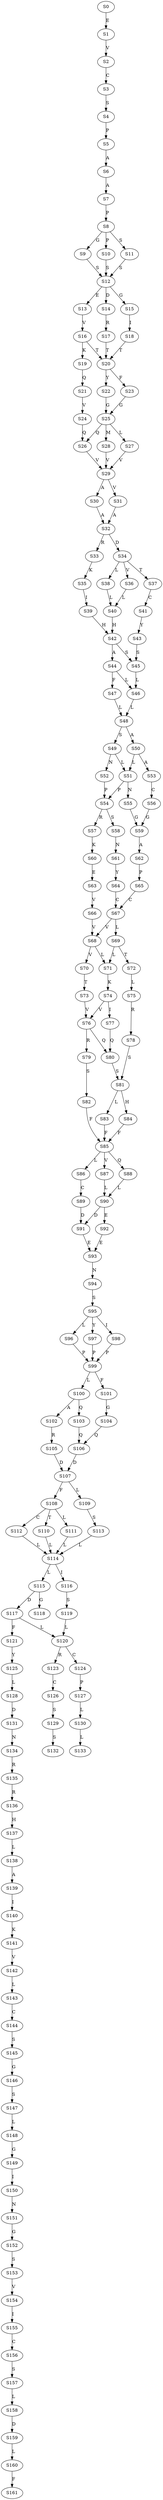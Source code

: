 strict digraph  {
	S0 -> S1 [ label = E ];
	S1 -> S2 [ label = V ];
	S2 -> S3 [ label = C ];
	S3 -> S4 [ label = S ];
	S4 -> S5 [ label = P ];
	S5 -> S6 [ label = A ];
	S6 -> S7 [ label = A ];
	S7 -> S8 [ label = P ];
	S8 -> S9 [ label = G ];
	S8 -> S10 [ label = P ];
	S8 -> S11 [ label = S ];
	S9 -> S12 [ label = S ];
	S10 -> S12 [ label = S ];
	S11 -> S12 [ label = S ];
	S12 -> S13 [ label = E ];
	S12 -> S14 [ label = D ];
	S12 -> S15 [ label = G ];
	S13 -> S16 [ label = V ];
	S14 -> S17 [ label = R ];
	S15 -> S18 [ label = I ];
	S16 -> S19 [ label = K ];
	S16 -> S20 [ label = T ];
	S17 -> S20 [ label = T ];
	S18 -> S20 [ label = T ];
	S19 -> S21 [ label = Q ];
	S20 -> S22 [ label = Y ];
	S20 -> S23 [ label = F ];
	S21 -> S24 [ label = V ];
	S22 -> S25 [ label = G ];
	S23 -> S25 [ label = G ];
	S24 -> S26 [ label = Q ];
	S25 -> S27 [ label = L ];
	S25 -> S26 [ label = Q ];
	S25 -> S28 [ label = M ];
	S26 -> S29 [ label = V ];
	S27 -> S29 [ label = V ];
	S28 -> S29 [ label = V ];
	S29 -> S30 [ label = A ];
	S29 -> S31 [ label = V ];
	S30 -> S32 [ label = A ];
	S31 -> S32 [ label = A ];
	S32 -> S33 [ label = R ];
	S32 -> S34 [ label = D ];
	S33 -> S35 [ label = K ];
	S34 -> S36 [ label = V ];
	S34 -> S37 [ label = T ];
	S34 -> S38 [ label = L ];
	S35 -> S39 [ label = I ];
	S36 -> S40 [ label = L ];
	S37 -> S41 [ label = C ];
	S38 -> S40 [ label = L ];
	S39 -> S42 [ label = H ];
	S40 -> S42 [ label = H ];
	S41 -> S43 [ label = Y ];
	S42 -> S44 [ label = A ];
	S42 -> S45 [ label = S ];
	S43 -> S45 [ label = S ];
	S44 -> S46 [ label = L ];
	S44 -> S47 [ label = F ];
	S45 -> S46 [ label = L ];
	S46 -> S48 [ label = L ];
	S47 -> S48 [ label = L ];
	S48 -> S49 [ label = S ];
	S48 -> S50 [ label = A ];
	S49 -> S51 [ label = L ];
	S49 -> S52 [ label = N ];
	S50 -> S53 [ label = A ];
	S50 -> S51 [ label = L ];
	S51 -> S54 [ label = P ];
	S51 -> S55 [ label = N ];
	S52 -> S54 [ label = P ];
	S53 -> S56 [ label = C ];
	S54 -> S57 [ label = R ];
	S54 -> S58 [ label = S ];
	S55 -> S59 [ label = G ];
	S56 -> S59 [ label = G ];
	S57 -> S60 [ label = K ];
	S58 -> S61 [ label = N ];
	S59 -> S62 [ label = A ];
	S60 -> S63 [ label = E ];
	S61 -> S64 [ label = Y ];
	S62 -> S65 [ label = P ];
	S63 -> S66 [ label = V ];
	S64 -> S67 [ label = C ];
	S65 -> S67 [ label = C ];
	S66 -> S68 [ label = V ];
	S67 -> S68 [ label = V ];
	S67 -> S69 [ label = L ];
	S68 -> S70 [ label = V ];
	S68 -> S71 [ label = L ];
	S69 -> S72 [ label = T ];
	S69 -> S71 [ label = L ];
	S70 -> S73 [ label = T ];
	S71 -> S74 [ label = K ];
	S72 -> S75 [ label = L ];
	S73 -> S76 [ label = V ];
	S74 -> S76 [ label = V ];
	S74 -> S77 [ label = I ];
	S75 -> S78 [ label = R ];
	S76 -> S79 [ label = R ];
	S76 -> S80 [ label = Q ];
	S77 -> S80 [ label = Q ];
	S78 -> S81 [ label = S ];
	S79 -> S82 [ label = S ];
	S80 -> S81 [ label = S ];
	S81 -> S83 [ label = L ];
	S81 -> S84 [ label = H ];
	S82 -> S85 [ label = F ];
	S83 -> S85 [ label = F ];
	S84 -> S85 [ label = F ];
	S85 -> S86 [ label = L ];
	S85 -> S87 [ label = V ];
	S85 -> S88 [ label = Q ];
	S86 -> S89 [ label = C ];
	S87 -> S90 [ label = L ];
	S88 -> S90 [ label = L ];
	S89 -> S91 [ label = D ];
	S90 -> S92 [ label = E ];
	S90 -> S91 [ label = D ];
	S91 -> S93 [ label = E ];
	S92 -> S93 [ label = E ];
	S93 -> S94 [ label = N ];
	S94 -> S95 [ label = S ];
	S95 -> S96 [ label = L ];
	S95 -> S97 [ label = Y ];
	S95 -> S98 [ label = I ];
	S96 -> S99 [ label = P ];
	S97 -> S99 [ label = P ];
	S98 -> S99 [ label = P ];
	S99 -> S100 [ label = L ];
	S99 -> S101 [ label = F ];
	S100 -> S102 [ label = A ];
	S100 -> S103 [ label = Q ];
	S101 -> S104 [ label = G ];
	S102 -> S105 [ label = R ];
	S103 -> S106 [ label = Q ];
	S104 -> S106 [ label = Q ];
	S105 -> S107 [ label = D ];
	S106 -> S107 [ label = D ];
	S107 -> S108 [ label = F ];
	S107 -> S109 [ label = L ];
	S108 -> S110 [ label = T ];
	S108 -> S111 [ label = L ];
	S108 -> S112 [ label = C ];
	S109 -> S113 [ label = S ];
	S110 -> S114 [ label = L ];
	S111 -> S114 [ label = L ];
	S112 -> S114 [ label = L ];
	S113 -> S114 [ label = L ];
	S114 -> S115 [ label = L ];
	S114 -> S116 [ label = I ];
	S115 -> S117 [ label = D ];
	S115 -> S118 [ label = G ];
	S116 -> S119 [ label = S ];
	S117 -> S120 [ label = L ];
	S117 -> S121 [ label = F ];
	S119 -> S120 [ label = L ];
	S120 -> S123 [ label = R ];
	S120 -> S124 [ label = C ];
	S121 -> S125 [ label = Y ];
	S123 -> S126 [ label = C ];
	S124 -> S127 [ label = P ];
	S125 -> S128 [ label = L ];
	S126 -> S129 [ label = S ];
	S127 -> S130 [ label = L ];
	S128 -> S131 [ label = D ];
	S129 -> S132 [ label = S ];
	S130 -> S133 [ label = L ];
	S131 -> S134 [ label = N ];
	S134 -> S135 [ label = R ];
	S135 -> S136 [ label = R ];
	S136 -> S137 [ label = H ];
	S137 -> S138 [ label = L ];
	S138 -> S139 [ label = A ];
	S139 -> S140 [ label = I ];
	S140 -> S141 [ label = K ];
	S141 -> S142 [ label = V ];
	S142 -> S143 [ label = L ];
	S143 -> S144 [ label = C ];
	S144 -> S145 [ label = S ];
	S145 -> S146 [ label = G ];
	S146 -> S147 [ label = S ];
	S147 -> S148 [ label = L ];
	S148 -> S149 [ label = G ];
	S149 -> S150 [ label = I ];
	S150 -> S151 [ label = N ];
	S151 -> S152 [ label = G ];
	S152 -> S153 [ label = S ];
	S153 -> S154 [ label = V ];
	S154 -> S155 [ label = I ];
	S155 -> S156 [ label = C ];
	S156 -> S157 [ label = S ];
	S157 -> S158 [ label = L ];
	S158 -> S159 [ label = D ];
	S159 -> S160 [ label = L ];
	S160 -> S161 [ label = F ];
}
